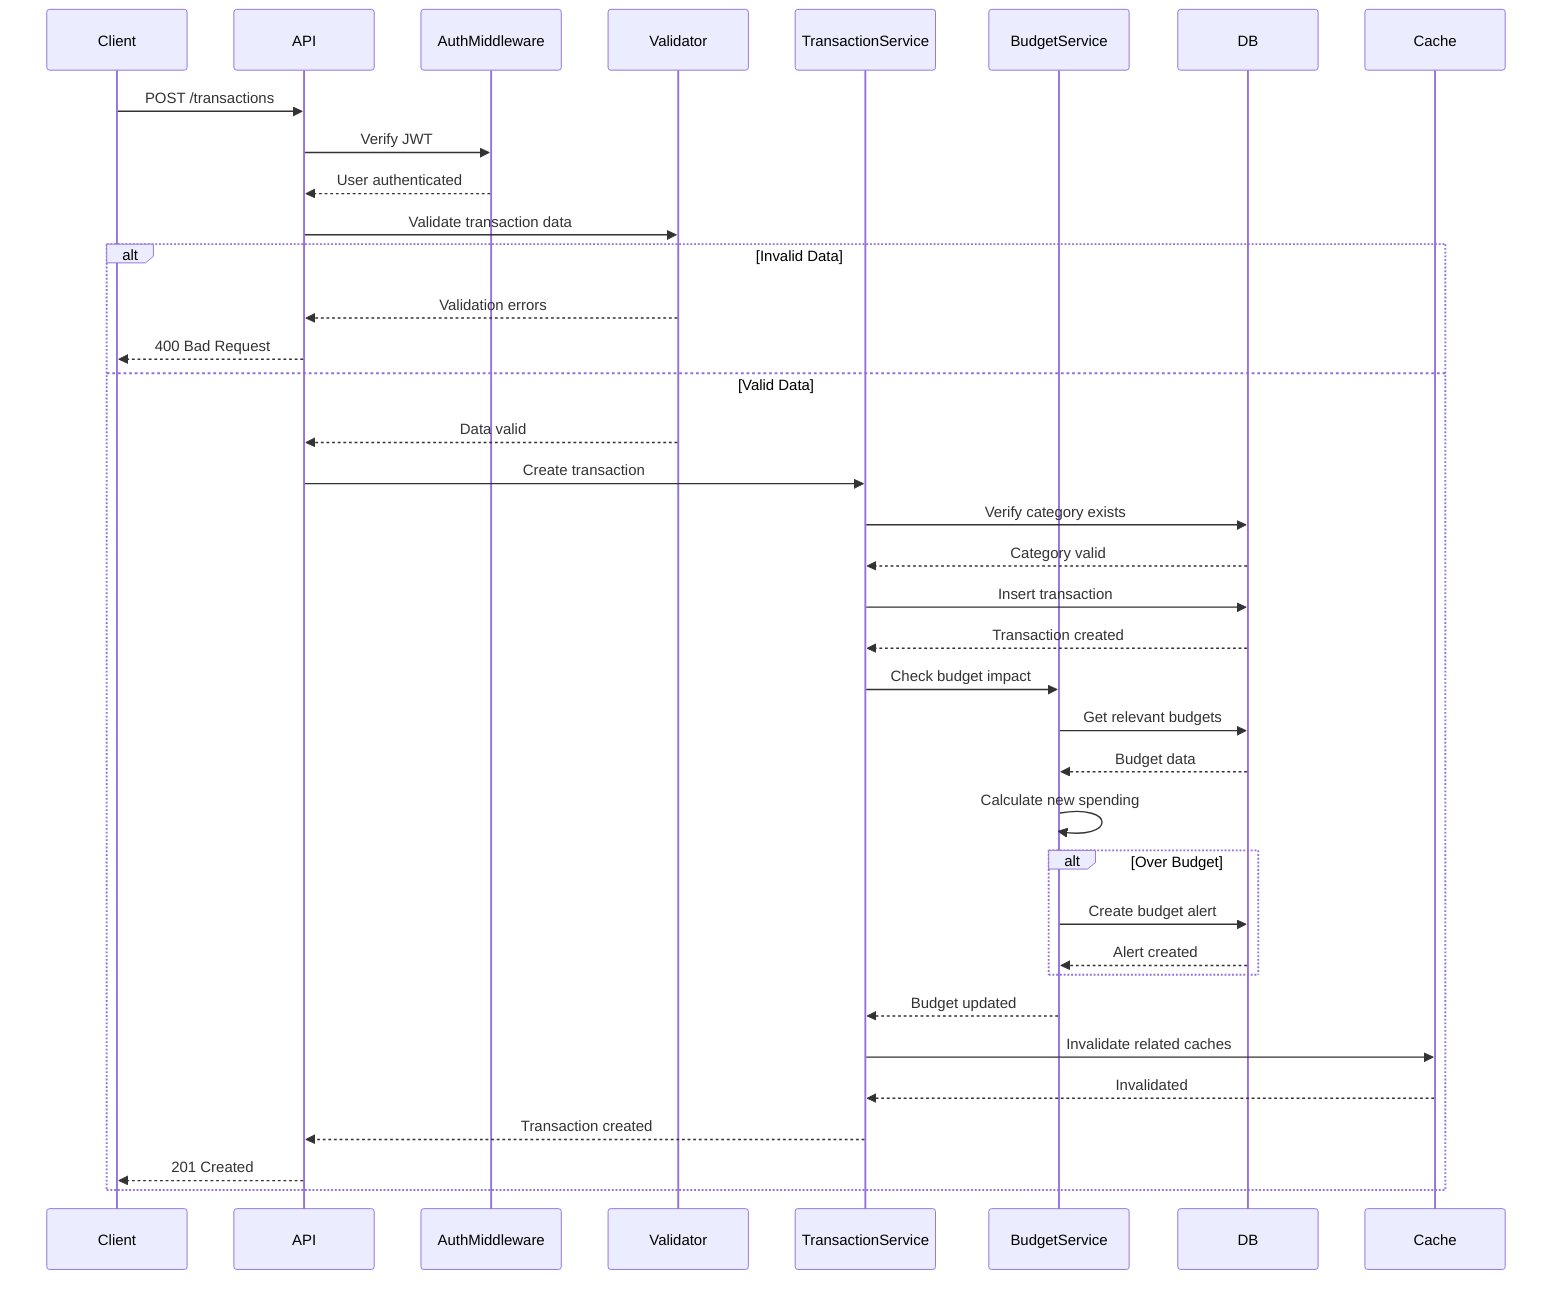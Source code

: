 sequenceDiagram
    participant Client
    participant API
    participant AuthMiddleware
    participant Validator
    participant TransactionService
    participant BudgetService
    participant DB
    
    Client->>API: POST /transactions
    API->>AuthMiddleware: Verify JWT
    AuthMiddleware-->>API: User authenticated
    API->>Validator: Validate transaction data
    alt Invalid Data
        Validator-->>API: Validation errors
        API-->>Client: 400 Bad Request
    else Valid Data
        Validator-->>API: Data valid
        API->>TransactionService: Create transaction
        TransactionService->>DB: Verify category exists
        DB-->>TransactionService: Category valid
        TransactionService->>DB: Insert transaction
        DB-->>TransactionService: Transaction created
        TransactionService->>BudgetService: Check budget impact
        BudgetService->>DB: Get relevant budgets
        DB-->>BudgetService: Budget data
        BudgetService->>BudgetService: Calculate new spending
        alt Over Budget
            BudgetService->>DB: Create budget alert
            DB-->>BudgetService: Alert created
        end
        BudgetService-->>TransactionService: Budget updated
        TransactionService->>Cache: Invalidate related caches
        Cache-->>TransactionService: Invalidated
        TransactionService-->>API: Transaction created
        API-->>Client: 201 Created
    end